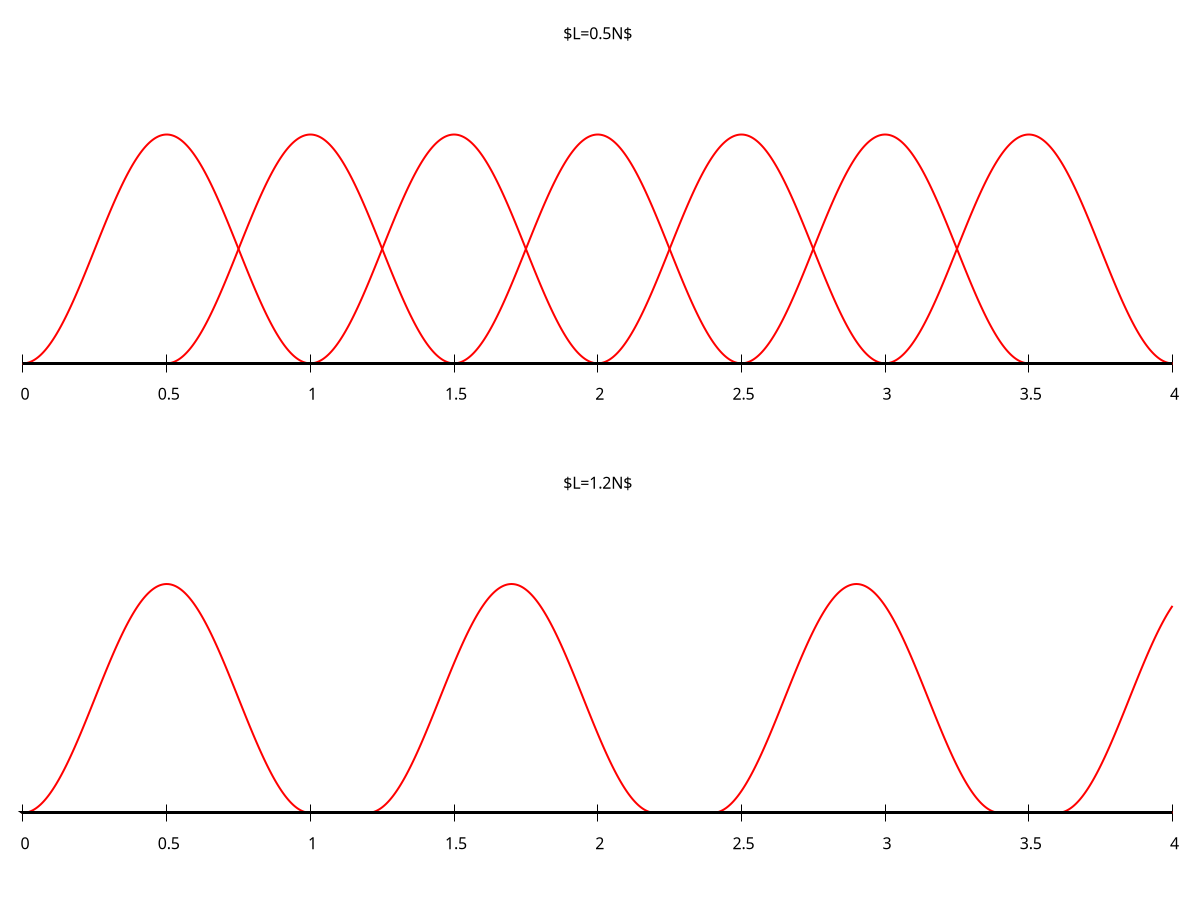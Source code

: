 f(t) = 0.5*(1-cos(2*pi*t)) * 0.25 * (sgn(t)+1) * (sgn(1-t)+1)
 
set multiplot layout 2, 1 

set xrange [0:4]
set yrange [-.3:1.3]
set samples 1000

unset key
unset border
unset ytics
set xtics axis

set style line 1 lw 2 lc rgb "red"

set title "$L=0.5N$"
plot f(x) ls 1, f(x-0.5) ls 1, f(x-1) ls 1, f(x-1.5) ls 1, \
      f(x-2) ls 1, f(x-2.5) ls 1, f(x-3) ls 1, 0 lw 3 lc rgb "black"

set title "$L=1.2N$"
plot f(x) ls 1, f(x-1.2) ls 1, f(x-2.4) ls 1, f(x-3.6) ls 1, 0 lw 3 lc rgb "black"

unset multiplot

